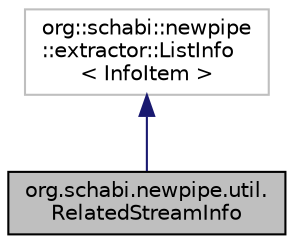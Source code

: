 digraph "org.schabi.newpipe.util.RelatedStreamInfo"
{
 // LATEX_PDF_SIZE
  edge [fontname="Helvetica",fontsize="10",labelfontname="Helvetica",labelfontsize="10"];
  node [fontname="Helvetica",fontsize="10",shape=record];
  Node2 [label="org.schabi.newpipe.util.\lRelatedStreamInfo",height=0.2,width=0.4,color="black", fillcolor="grey75", style="filled", fontcolor="black",tooltip=" "];
  Node3 -> Node2 [dir="back",color="midnightblue",fontsize="10",style="solid",fontname="Helvetica"];
  Node3 [label="org::schabi::newpipe\l::extractor::ListInfo\l\< InfoItem \>",height=0.2,width=0.4,color="grey75", fillcolor="white", style="filled",tooltip=" "];
}
